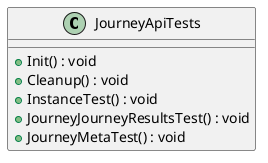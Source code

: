 @startuml
class JourneyApiTests {
    + Init() : void
    + Cleanup() : void
    + InstanceTest() : void
    + JourneyJourneyResultsTest() : void
    + JourneyMetaTest() : void
}
@enduml
